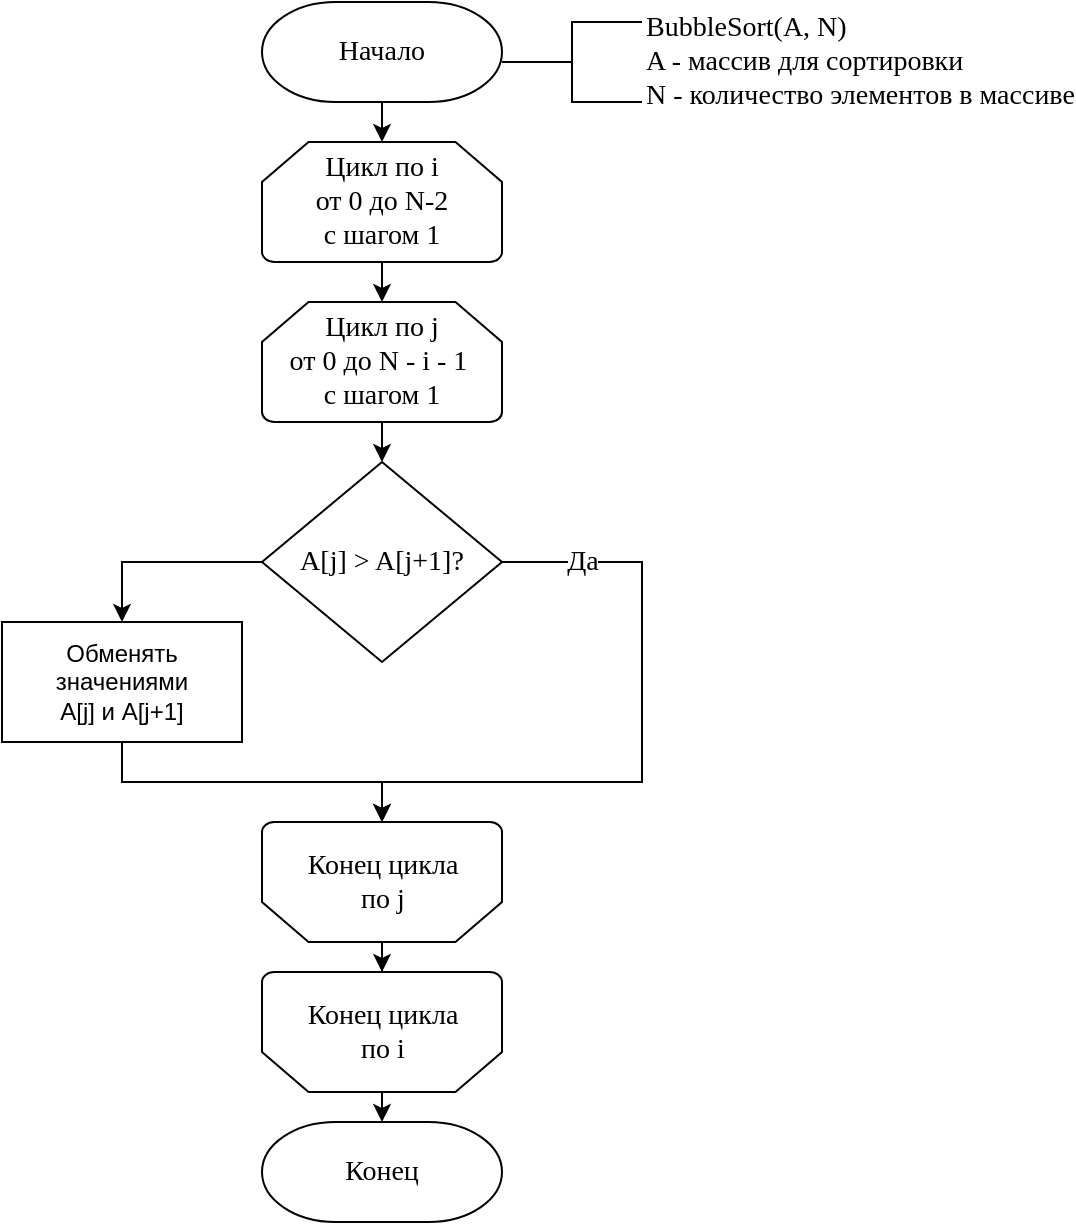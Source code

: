 <mxfile version="13.0.3" type="device"><diagram id="C5RBs43oDa-KdzZeNtuy" name="Page-1"><mxGraphModel dx="1334" dy="816" grid="1" gridSize="10" guides="1" tooltips="1" connect="1" arrows="1" fold="1" page="1" pageScale="1" pageWidth="827" pageHeight="1169" math="0" shadow="0"><root><mxCell id="WIyWlLk6GJQsqaUBKTNV-0"/><mxCell id="WIyWlLk6GJQsqaUBKTNV-1" parent="WIyWlLk6GJQsqaUBKTNV-0"/><mxCell id="Q6NQQvrFBm10OifO9pES-0" style="edgeStyle=orthogonalEdgeStyle;rounded=0;orthogonalLoop=1;jettySize=auto;html=1;exitX=0.5;exitY=1;exitDx=0;exitDy=0;entryX=0.5;entryY=0;entryDx=0;entryDy=0;entryPerimeter=0;fontFamily=Times New Roman;fontSize=14;" parent="WIyWlLk6GJQsqaUBKTNV-1" target="Q6NQQvrFBm10OifO9pES-4" edge="1"><mxGeometry relative="1" as="geometry"><mxPoint x="270" y="110" as="sourcePoint"/></mxGeometry></mxCell><mxCell id="Q6NQQvrFBm10OifO9pES-3" style="edgeStyle=orthogonalEdgeStyle;rounded=0;orthogonalLoop=1;jettySize=auto;html=1;exitX=0.5;exitY=1;exitDx=0;exitDy=0;exitPerimeter=0;entryX=0.5;entryY=0;entryDx=0;entryDy=0;entryPerimeter=0;fontFamily=Times New Roman;fontSize=14;" parent="WIyWlLk6GJQsqaUBKTNV-1" source="Q6NQQvrFBm10OifO9pES-4" target="Q6NQQvrFBm10OifO9pES-7" edge="1"><mxGeometry relative="1" as="geometry"/></mxCell><mxCell id="Q6NQQvrFBm10OifO9pES-4" value="Цикл по i &lt;br style=&quot;font-size: 14px;&quot;&gt;от 0 до N-2 &lt;br style=&quot;font-size: 14px;&quot;&gt;с шагом 1" style="strokeWidth=1;html=1;shape=mxgraph.flowchart.loop_limit;whiteSpace=wrap;fontFamily=Times New Roman;fontSize=14;" parent="WIyWlLk6GJQsqaUBKTNV-1" vertex="1"><mxGeometry x="210" y="130" width="120" height="60" as="geometry"/></mxCell><mxCell id="Q6NQQvrFBm10OifO9pES-5" value="BubbleSort(A, N)&lt;br style=&quot;font-size: 14px;&quot;&gt;A - массив для сортировки&lt;br style=&quot;font-size: 14px;&quot;&gt;N - количество элементов в массиве" style="strokeWidth=1;html=1;shape=mxgraph.flowchart.annotation_2;align=left;labelPosition=right;pointerEvents=1;fontFamily=Times New Roman;fontSize=14;" parent="WIyWlLk6GJQsqaUBKTNV-1" vertex="1"><mxGeometry x="330" y="70" width="70" height="40" as="geometry"/></mxCell><mxCell id="Q6NQQvrFBm10OifO9pES-6" style="edgeStyle=orthogonalEdgeStyle;rounded=0;orthogonalLoop=1;jettySize=auto;html=1;exitX=0.5;exitY=1;exitDx=0;exitDy=0;exitPerimeter=0;entryX=0.5;entryY=0;entryDx=0;entryDy=0;entryPerimeter=0;fontFamily=Times New Roman;fontSize=14;" parent="WIyWlLk6GJQsqaUBKTNV-1" source="Q6NQQvrFBm10OifO9pES-7" target="Q6NQQvrFBm10OifO9pES-10" edge="1"><mxGeometry relative="1" as="geometry"/></mxCell><mxCell id="Q6NQQvrFBm10OifO9pES-7" value="Цикл по j&lt;br style=&quot;font-size: 14px;&quot;&gt;от 0 до N - i - 1&amp;nbsp;&lt;br style=&quot;font-size: 14px;&quot;&gt;с шагом 1" style="strokeWidth=1;html=1;shape=mxgraph.flowchart.loop_limit;whiteSpace=wrap;fontFamily=Times New Roman;fontSize=14;" parent="WIyWlLk6GJQsqaUBKTNV-1" vertex="1"><mxGeometry x="210" y="210" width="120" height="60" as="geometry"/></mxCell><mxCell id="Q6NQQvrFBm10OifO9pES-8" style="edgeStyle=orthogonalEdgeStyle;rounded=0;orthogonalLoop=1;jettySize=auto;html=1;entryX=0.5;entryY=0;entryDx=0;entryDy=0;fontFamily=Times New Roman;fontSize=14;" parent="WIyWlLk6GJQsqaUBKTNV-1" source="Q6NQQvrFBm10OifO9pES-10" target="Q6NQQvrFBm10OifO9pES-12" edge="1"><mxGeometry relative="1" as="geometry"/></mxCell><mxCell id="Q6NQQvrFBm10OifO9pES-9" value="Да" style="edgeStyle=orthogonalEdgeStyle;rounded=0;orthogonalLoop=1;jettySize=auto;html=1;exitX=1;exitY=0.5;exitDx=0;exitDy=0;exitPerimeter=0;entryX=0.5;entryY=1;entryDx=0;entryDy=0;entryPerimeter=0;fontFamily=Times New Roman;fontSize=14;" parent="WIyWlLk6GJQsqaUBKTNV-1" source="Q6NQQvrFBm10OifO9pES-10" target="Q6NQQvrFBm10OifO9pES-14" edge="1"><mxGeometry x="-0.758" relative="1" as="geometry"><Array as="points"><mxPoint x="400" y="340"/><mxPoint x="400" y="450"/><mxPoint x="270" y="450"/></Array><mxPoint as="offset"/></mxGeometry></mxCell><mxCell id="Q6NQQvrFBm10OifO9pES-10" value="A[j] &amp;gt; A[j+1]?" style="strokeWidth=1;html=1;shape=mxgraph.flowchart.decision;whiteSpace=wrap;fontFamily=Times New Roman;fontSize=14;" parent="WIyWlLk6GJQsqaUBKTNV-1" vertex="1"><mxGeometry x="210" y="290" width="120" height="100" as="geometry"/></mxCell><mxCell id="Q6NQQvrFBm10OifO9pES-11" style="edgeStyle=orthogonalEdgeStyle;rounded=0;orthogonalLoop=1;jettySize=auto;html=1;exitX=0.5;exitY=1;exitDx=0;exitDy=0;entryX=0.5;entryY=1;entryDx=0;entryDy=0;entryPerimeter=0;fontFamily=Times New Roman;fontSize=14;" parent="WIyWlLk6GJQsqaUBKTNV-1" source="Q6NQQvrFBm10OifO9pES-12" target="Q6NQQvrFBm10OifO9pES-14" edge="1"><mxGeometry relative="1" as="geometry"/></mxCell><mxCell id="Q6NQQvrFBm10OifO9pES-12" value="Обменять значениями &lt;br&gt;A[j] и A[j+1]" style="rounded=0;whiteSpace=wrap;html=1;strokeWidth=1;" parent="WIyWlLk6GJQsqaUBKTNV-1" vertex="1"><mxGeometry x="80" y="370" width="120" height="60" as="geometry"/></mxCell><mxCell id="Q6NQQvrFBm10OifO9pES-13" style="edgeStyle=orthogonalEdgeStyle;rounded=0;orthogonalLoop=1;jettySize=auto;html=1;entryX=0.5;entryY=1;entryDx=0;entryDy=0;entryPerimeter=0;fontFamily=Times New Roman;fontSize=14;" parent="WIyWlLk6GJQsqaUBKTNV-1" source="Q6NQQvrFBm10OifO9pES-14" target="Q6NQQvrFBm10OifO9pES-17" edge="1"><mxGeometry relative="1" as="geometry"/></mxCell><mxCell id="Q6NQQvrFBm10OifO9pES-14" value="" style="strokeWidth=1;html=1;shape=mxgraph.flowchart.loop_limit;whiteSpace=wrap;rotation=-180;fontFamily=Times New Roman;fontSize=14;" parent="WIyWlLk6GJQsqaUBKTNV-1" vertex="1"><mxGeometry x="210" y="470" width="120" height="60" as="geometry"/></mxCell><mxCell id="Q6NQQvrFBm10OifO9pES-15" value="Конец цикла &lt;br style=&quot;font-size: 14px;&quot;&gt;по j" style="text;html=1;strokeColor=none;fillColor=none;align=center;verticalAlign=middle;whiteSpace=wrap;rounded=0;fontFamily=Times New Roman;fontSize=14;" parent="WIyWlLk6GJQsqaUBKTNV-1" vertex="1"><mxGeometry x="222.5" y="490" width="95" height="20" as="geometry"/></mxCell><mxCell id="Q6NQQvrFBm10OifO9pES-16" style="edgeStyle=orthogonalEdgeStyle;rounded=0;orthogonalLoop=1;jettySize=auto;html=1;exitX=0.5;exitY=0;exitDx=0;exitDy=0;exitPerimeter=0;entryX=0.5;entryY=0;entryDx=0;entryDy=0;fontFamily=Times New Roman;fontSize=14;" parent="WIyWlLk6GJQsqaUBKTNV-1" source="Q6NQQvrFBm10OifO9pES-17" edge="1"><mxGeometry relative="1" as="geometry"><mxPoint x="270" y="620" as="targetPoint"/></mxGeometry></mxCell><mxCell id="Q6NQQvrFBm10OifO9pES-17" value="" style="strokeWidth=1;html=1;shape=mxgraph.flowchart.loop_limit;whiteSpace=wrap;rotation=-180;fontFamily=Times New Roman;fontSize=14;" parent="WIyWlLk6GJQsqaUBKTNV-1" vertex="1"><mxGeometry x="210" y="545" width="120" height="60" as="geometry"/></mxCell><mxCell id="Q6NQQvrFBm10OifO9pES-18" value="Конец цикла &lt;br style=&quot;font-size: 14px;&quot;&gt;по i" style="text;html=1;strokeColor=none;fillColor=none;align=center;verticalAlign=middle;whiteSpace=wrap;rounded=0;fontFamily=Times New Roman;fontSize=14;" parent="WIyWlLk6GJQsqaUBKTNV-1" vertex="1"><mxGeometry x="222.5" y="565" width="95" height="20" as="geometry"/></mxCell><mxCell id="TgsRD-rvRufHZJz1hppb-0" value="Начало" style="strokeWidth=1;html=1;shape=mxgraph.flowchart.terminator;whiteSpace=wrap;fontFamily=Times New Roman;fontSize=14;" vertex="1" parent="WIyWlLk6GJQsqaUBKTNV-1"><mxGeometry x="210" y="60" width="120" height="50" as="geometry"/></mxCell><mxCell id="TgsRD-rvRufHZJz1hppb-2" value="Конец" style="strokeWidth=1;html=1;shape=mxgraph.flowchart.terminator;whiteSpace=wrap;fontFamily=Times New Roman;fontSize=14;" vertex="1" parent="WIyWlLk6GJQsqaUBKTNV-1"><mxGeometry x="210" y="620" width="120" height="50" as="geometry"/></mxCell></root></mxGraphModel></diagram></mxfile>